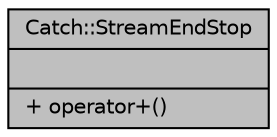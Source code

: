 digraph "Catch::StreamEndStop"
{
  edge [fontname="Helvetica",fontsize="10",labelfontname="Helvetica",labelfontsize="10"];
  node [fontname="Helvetica",fontsize="10",shape=record];
  Node1 [label="{Catch::StreamEndStop\n||+ operator+()\l}",height=0.2,width=0.4,color="black", fillcolor="grey75", style="filled", fontcolor="black"];
}
